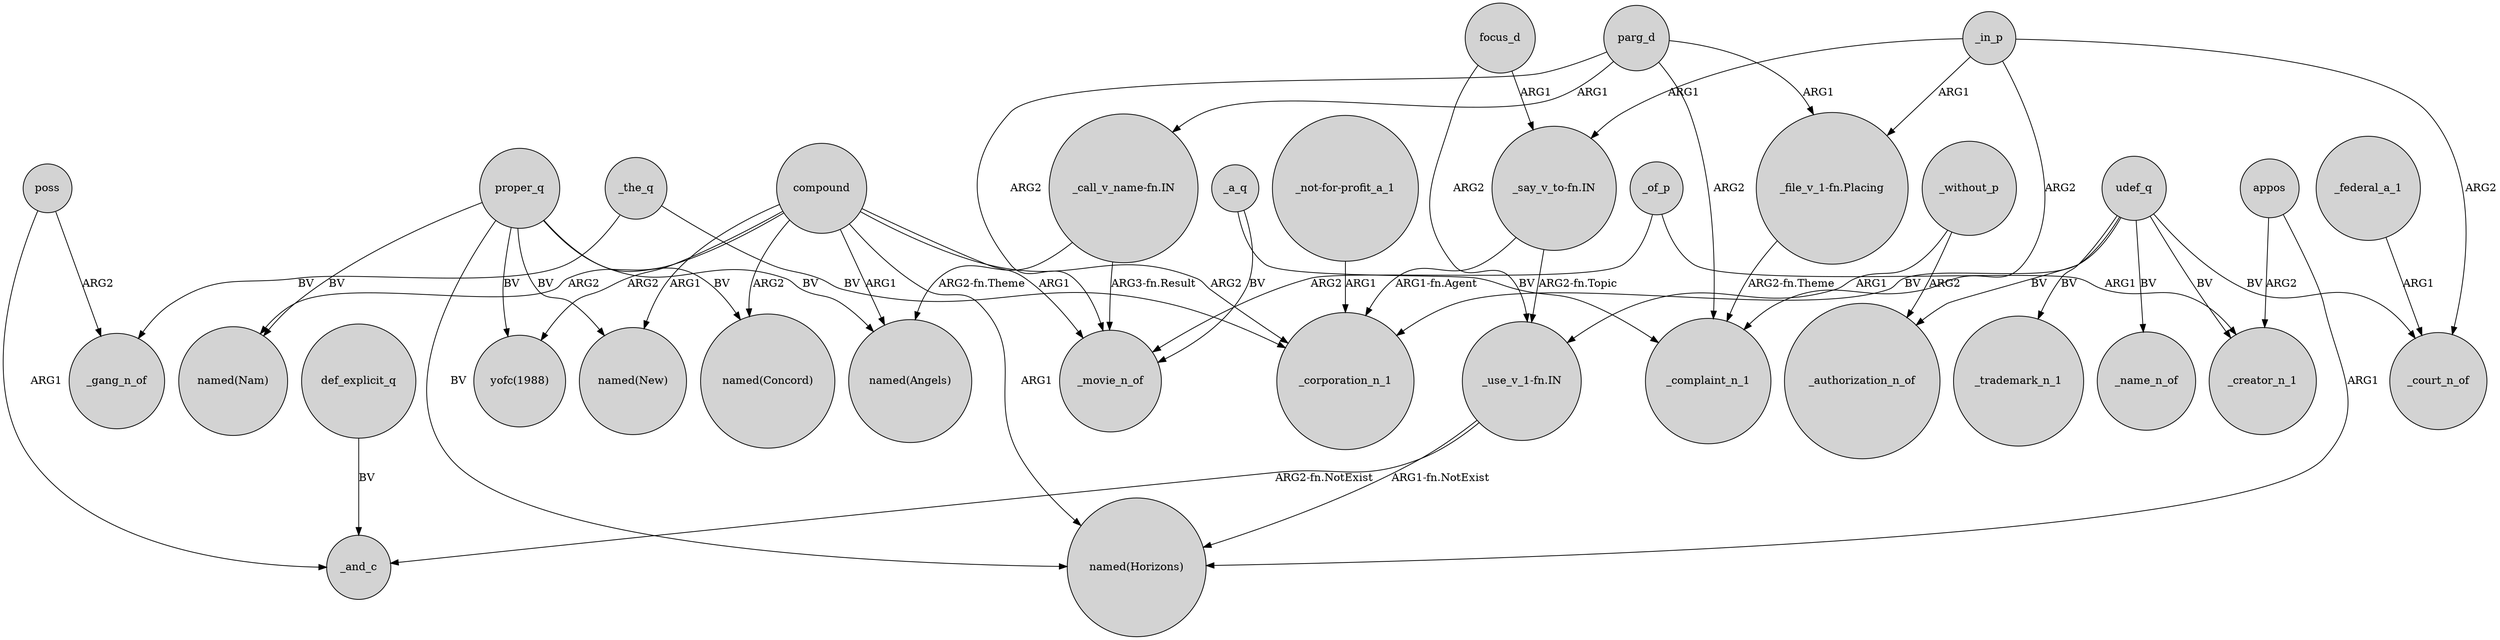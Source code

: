 digraph {
	node [shape=circle style=filled]
	_the_q -> _gang_n_of [label=BV]
	parg_d -> "_file_v_1-fn.Placing" [label=ARG1]
	proper_q -> "named(Concord)" [label=BV]
	_a_q -> _complaint_n_1 [label=BV]
	_a_q -> _movie_n_of [label=BV]
	proper_q -> "named(Angels)" [label=BV]
	"_not-for-profit_a_1" -> _corporation_n_1 [label=ARG1]
	poss -> _and_c [label=ARG1]
	_in_p -> "_say_v_to-fn.IN" [label=ARG1]
	proper_q -> "named(Horizons)" [label=BV]
	proper_q -> "named(New)" [label=BV]
	udef_q -> _creator_n_1 [label=BV]
	def_explicit_q -> _and_c [label=BV]
	_the_q -> _corporation_n_1 [label=BV]
	udef_q -> _trademark_n_1 [label=BV]
	compound -> "named(Horizons)" [label=ARG1]
	udef_q -> _court_n_of [label=BV]
	compound -> "named(Nam)" [label=ARG2]
	compound -> _corporation_n_1 [label=ARG2]
	"_call_v_name-fn.IN" -> _movie_n_of [label="ARG3-fn.Result"]
	appos -> "named(Horizons)" [label=ARG1]
	parg_d -> _movie_n_of [label=ARG2]
	compound -> "named(Angels)" [label=ARG1]
	"_call_v_name-fn.IN" -> "named(Angels)" [label="ARG2-fn.Theme"]
	"_use_v_1-fn.IN" -> _and_c [label="ARG2-fn.NotExist"]
	parg_d -> "_call_v_name-fn.IN" [label=ARG1]
	udef_q -> _corporation_n_1 [label=BV]
	parg_d -> _complaint_n_1 [label=ARG2]
	"_use_v_1-fn.IN" -> "named(Horizons)" [label="ARG1-fn.NotExist"]
	udef_q -> _authorization_n_of [label=BV]
	_in_p -> _court_n_of [label=ARG2]
	proper_q -> "yofc(1988)" [label=BV]
	"_say_v_to-fn.IN" -> "_use_v_1-fn.IN" [label="ARG2-fn.Topic"]
	_of_p -> _movie_n_of [label=ARG2]
	_in_p -> _complaint_n_1 [label=ARG2]
	compound -> "named(Concord)" [label=ARG2]
	proper_q -> "named(Nam)" [label=BV]
	poss -> _gang_n_of [label=ARG2]
	_without_p -> "_use_v_1-fn.IN" [label=ARG1]
	compound -> "named(New)" [label=ARG1]
	"_say_v_to-fn.IN" -> _corporation_n_1 [label="ARG1-fn.Agent"]
	_federal_a_1 -> _court_n_of [label=ARG1]
	_without_p -> _authorization_n_of [label=ARG2]
	_of_p -> _creator_n_1 [label=ARG1]
	compound -> "yofc(1988)" [label=ARG2]
	focus_d -> "_use_v_1-fn.IN" [label=ARG2]
	compound -> _movie_n_of [label=ARG1]
	udef_q -> _name_n_of [label=BV]
	"_file_v_1-fn.Placing" -> _complaint_n_1 [label="ARG2-fn.Theme"]
	focus_d -> "_say_v_to-fn.IN" [label=ARG1]
	_in_p -> "_file_v_1-fn.Placing" [label=ARG1]
	appos -> _creator_n_1 [label=ARG2]
}
